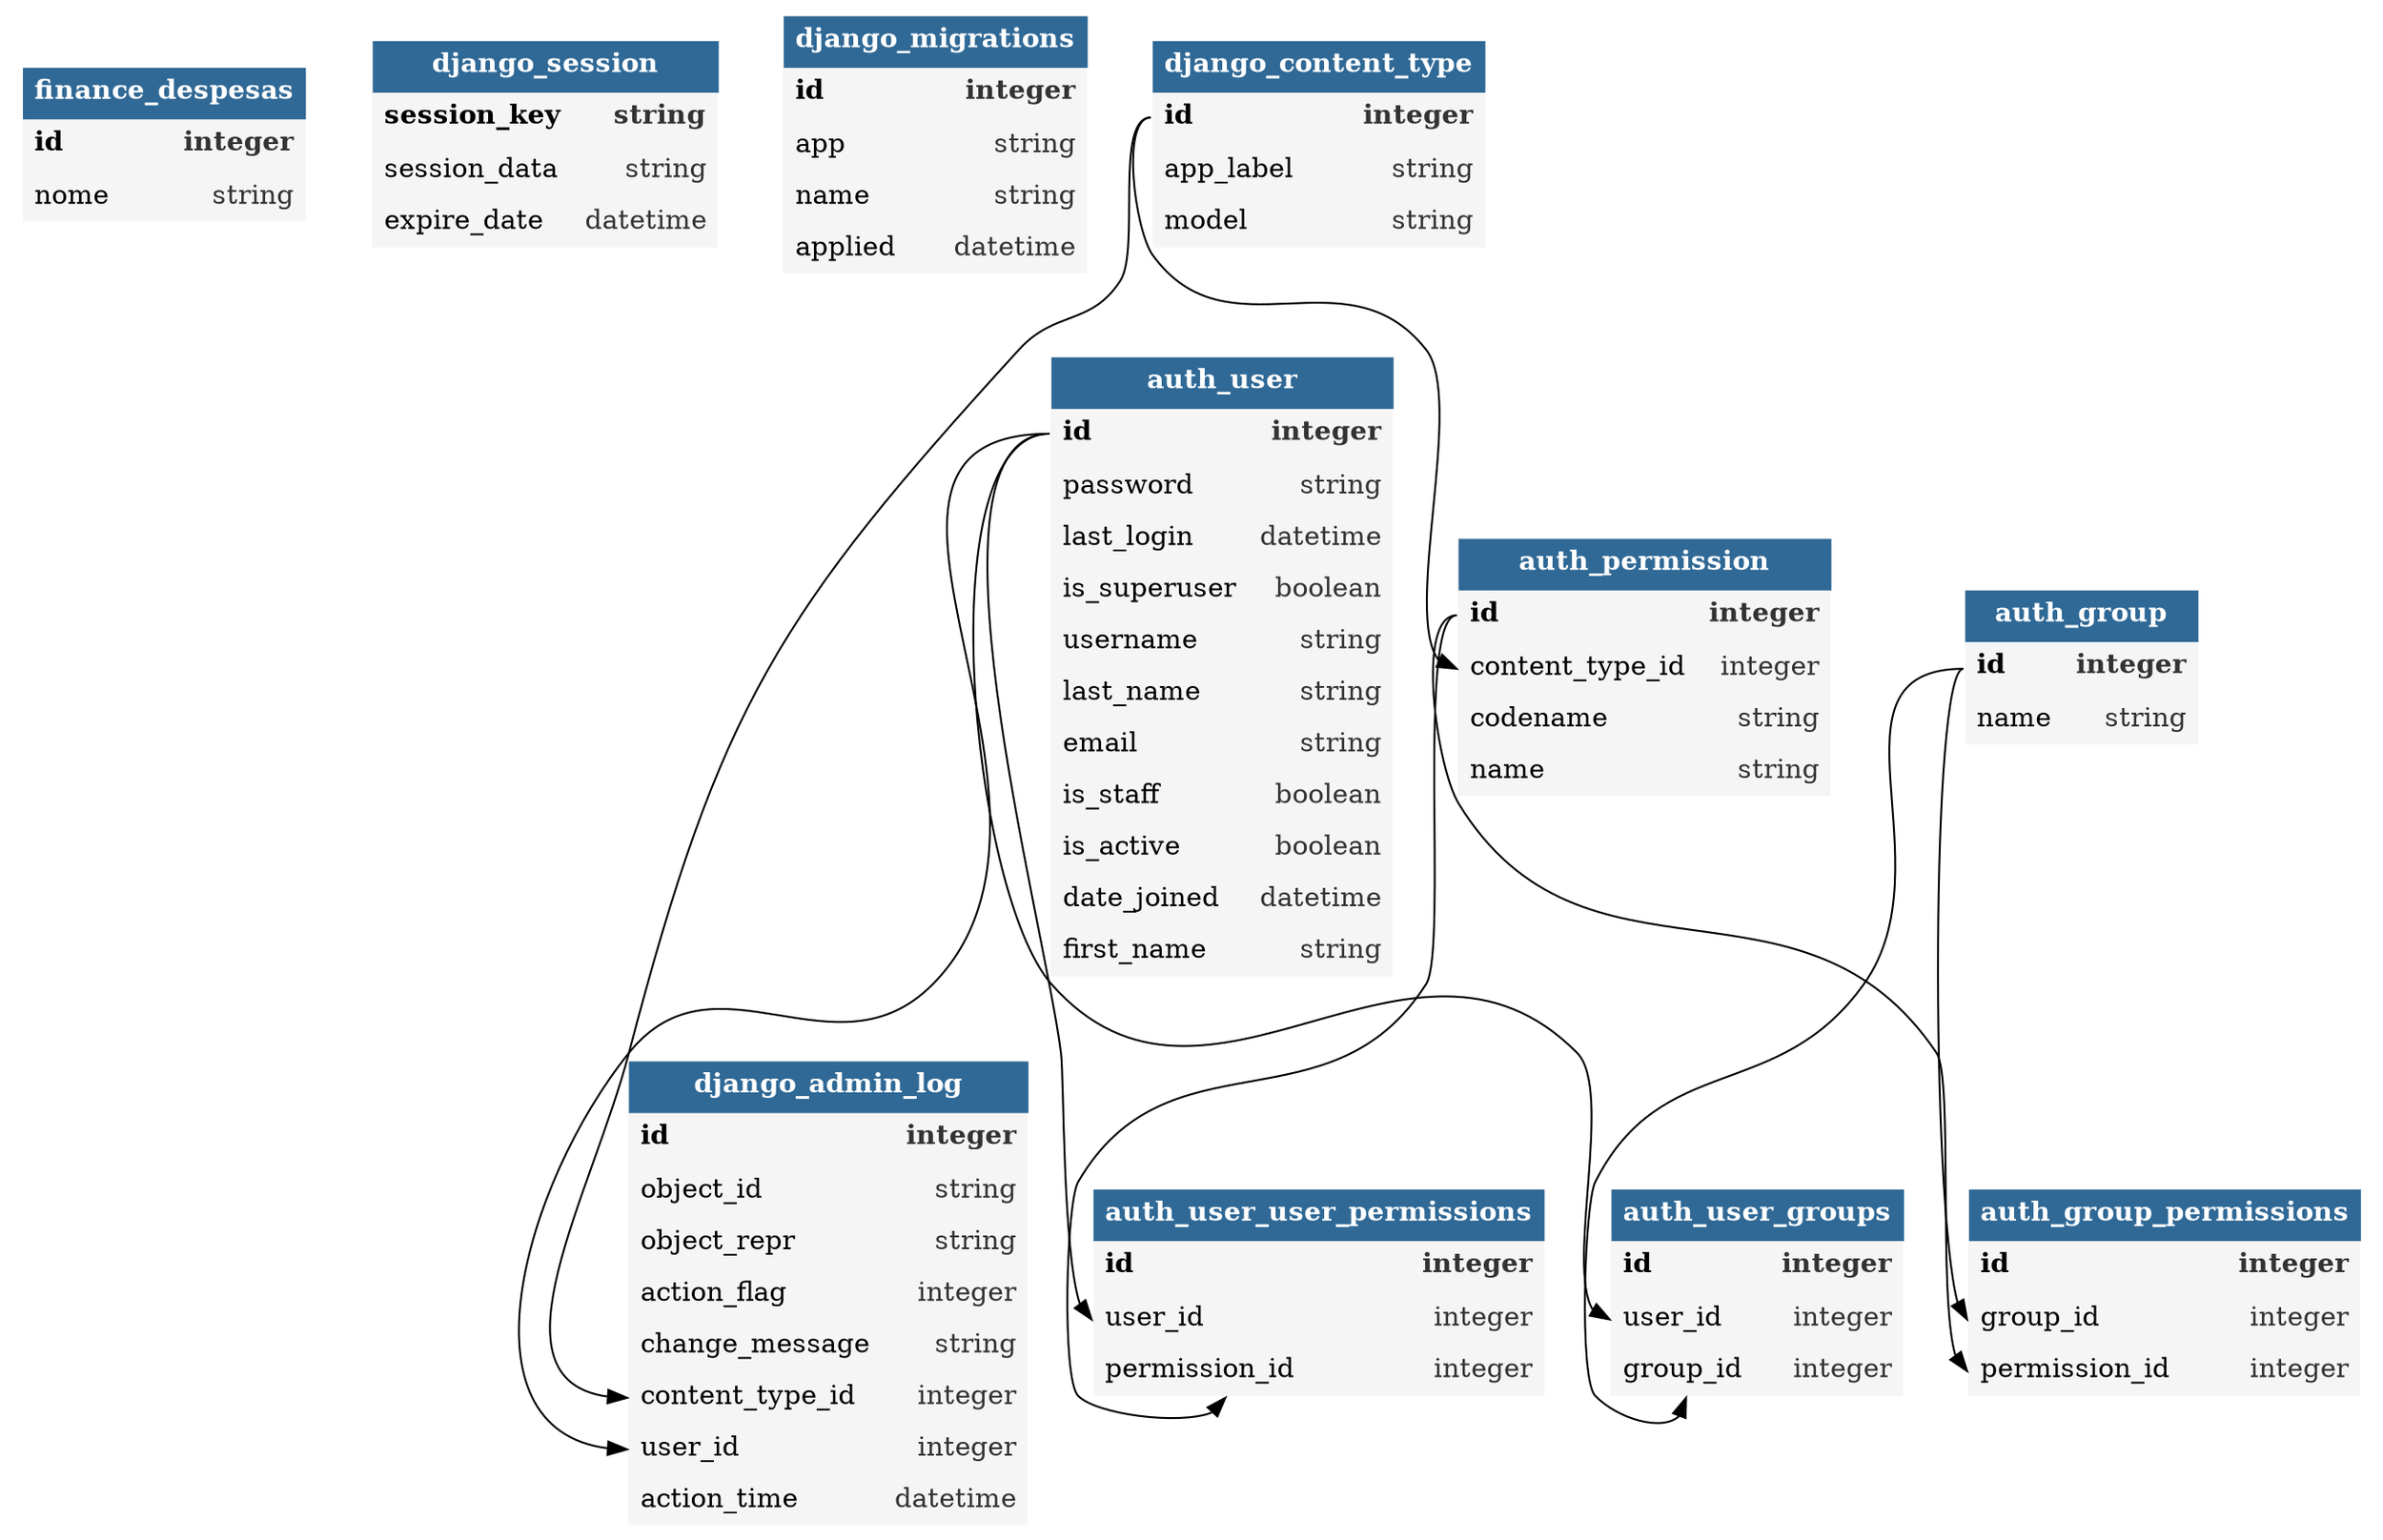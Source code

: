 digraph "teste"{
    "finance_despesas" [shape=plaintext,label=<<table bgcolor="#f5f5f5" border="0" cellborder="0" cellspacing="0" cellpadding="6"><tr><td colspan="2" bgcolor="#306996"><b><font color="#ffffff">finance_despesas</font></b></td></tr><tr><td port="idn" align="left"><b>id</b></td><td port="idt" align="right"><b><font color="#333333">integer</font></b></td></tr><tr><td port="nomen" align="left">nome</td><td port="nomet" align="right"><font color="#333333">string</font></td></tr></table>>]
	"django_session" [shape=plaintext,label=<<table bgcolor="#f5f5f5" border="0" cellborder="0" cellspacing="0" cellpadding="6"><tr><td colspan="2" bgcolor="#306996"><b><font color="#ffffff">django_session</font></b></td></tr><tr><td port="session_keyn" align="left"><b>session_key</b></td><td port="session_keyt" align="right"><b><font color="#333333">string</font></b></td></tr><tr><td port="session_datan" align="left">session_data</td><td port="session_datat" align="right"><font color="#333333">string</font></td></tr><tr><td port="expire_daten" align="left">expire_date</td><td port="expire_datet" align="right"><font color="#333333">datetime</font></td></tr></table>>]
	"django_migrations" [shape=plaintext,label=<<table bgcolor="#f5f5f5" border="0" cellborder="0" cellspacing="0" cellpadding="6"><tr><td colspan="2" bgcolor="#306996"><b><font color="#ffffff">django_migrations</font></b></td></tr><tr><td port="idn" align="left"><b>id</b></td><td port="idt" align="right"><b><font color="#333333">integer</font></b></td></tr><tr><td port="appn" align="left">app</td><td port="appt" align="right"><font color="#333333">string</font></td></tr><tr><td port="namen" align="left">name</td><td port="namet" align="right"><font color="#333333">string</font></td></tr><tr><td port="appliedn" align="left">applied</td><td port="appliedt" align="right"><font color="#333333">datetime</font></td></tr></table>>]
	"django_admin_log" [shape=plaintext,label=<<table bgcolor="#f5f5f5" border="0" cellborder="0" cellspacing="0" cellpadding="6"><tr><td colspan="2" bgcolor="#306996"><b><font color="#ffffff">django_admin_log</font></b></td></tr><tr><td port="idn" align="left"><b>id</b></td><td port="idt" align="right"><b><font color="#333333">integer</font></b></td></tr><tr><td port="object_idn" align="left">object_id</td><td port="object_idt" align="right"><font color="#333333">string</font></td></tr><tr><td port="object_reprn" align="left">object_repr</td><td port="object_reprt" align="right"><font color="#333333">string</font></td></tr><tr><td port="action_flagn" align="left">action_flag</td><td port="action_flagt" align="right"><font color="#333333">integer</font></td></tr><tr><td port="change_messagen" align="left">change_message</td><td port="change_messaget" align="right"><font color="#333333">string</font></td></tr><tr><td port="content_type_idn" align="left">content_type_id</td><td port="content_type_idt" align="right"><font color="#333333">integer</font></td></tr><tr><td port="user_idn" align="left">user_id</td><td port="user_idt" align="right"><font color="#333333">integer</font></td></tr><tr><td port="action_timen" align="left">action_time</td><td port="action_timet" align="right"><font color="#333333">datetime</font></td></tr></table>>]
	"auth_user_user_permissions" [shape=plaintext,label=<<table bgcolor="#f5f5f5" border="0" cellborder="0" cellspacing="0" cellpadding="6"><tr><td colspan="2" bgcolor="#306996"><b><font color="#ffffff">auth_user_user_permissions</font></b></td></tr><tr><td port="idn" align="left"><b>id</b></td><td port="idt" align="right"><b><font color="#333333">integer</font></b></td></tr><tr><td port="user_idn" align="left">user_id</td><td port="user_idt" align="right"><font color="#333333">integer</font></td></tr><tr><td port="permission_idn" align="left">permission_id</td><td port="permission_idt" align="right"><font color="#333333">integer</font></td></tr></table>>]
	"auth_user_groups" [shape=plaintext,label=<<table bgcolor="#f5f5f5" border="0" cellborder="0" cellspacing="0" cellpadding="6"><tr><td colspan="2" bgcolor="#306996"><b><font color="#ffffff">auth_user_groups</font></b></td></tr><tr><td port="idn" align="left"><b>id</b></td><td port="idt" align="right"><b><font color="#333333">integer</font></b></td></tr><tr><td port="user_idn" align="left">user_id</td><td port="user_idt" align="right"><font color="#333333">integer</font></td></tr><tr><td port="group_idn" align="left">group_id</td><td port="group_idt" align="right"><font color="#333333">integer</font></td></tr></table>>]
	"auth_user" [shape=plaintext,label=<<table bgcolor="#f5f5f5" border="0" cellborder="0" cellspacing="0" cellpadding="6"><tr><td colspan="2" bgcolor="#306996"><b><font color="#ffffff">auth_user</font></b></td></tr><tr><td port="idn" align="left"><b>id</b></td><td port="idt" align="right"><b><font color="#333333">integer</font></b></td></tr><tr><td port="passwordn" align="left">password</td><td port="passwordt" align="right"><font color="#333333">string</font></td></tr><tr><td port="last_loginn" align="left">last_login</td><td port="last_logint" align="right"><font color="#333333">datetime</font></td></tr><tr><td port="is_superusern" align="left">is_superuser</td><td port="is_superusert" align="right"><font color="#333333">boolean</font></td></tr><tr><td port="usernamen" align="left">username</td><td port="usernamet" align="right"><font color="#333333">string</font></td></tr><tr><td port="last_namen" align="left">last_name</td><td port="last_namet" align="right"><font color="#333333">string</font></td></tr><tr><td port="emailn" align="left">email</td><td port="emailt" align="right"><font color="#333333">string</font></td></tr><tr><td port="is_staffn" align="left">is_staff</td><td port="is_stafft" align="right"><font color="#333333">boolean</font></td></tr><tr><td port="is_activen" align="left">is_active</td><td port="is_activet" align="right"><font color="#333333">boolean</font></td></tr><tr><td port="date_joinedn" align="left">date_joined</td><td port="date_joinedt" align="right"><font color="#333333">datetime</font></td></tr><tr><td port="first_namen" align="left">first_name</td><td port="first_namet" align="right"><font color="#333333">string</font></td></tr></table>>]
	"django_content_type" [shape=plaintext,label=<<table bgcolor="#f5f5f5" border="0" cellborder="0" cellspacing="0" cellpadding="6"><tr><td colspan="2" bgcolor="#306996"><b><font color="#ffffff">django_content_type</font></b></td></tr><tr><td port="idn" align="left"><b>id</b></td><td port="idt" align="right"><b><font color="#333333">integer</font></b></td></tr><tr><td port="app_labeln" align="left">app_label</td><td port="app_labelt" align="right"><font color="#333333">string</font></td></tr><tr><td port="modeln" align="left">model</td><td port="modelt" align="right"><font color="#333333">string</font></td></tr></table>>]
	"auth_permission" [shape=plaintext,label=<<table bgcolor="#f5f5f5" border="0" cellborder="0" cellspacing="0" cellpadding="6"><tr><td colspan="2" bgcolor="#306996"><b><font color="#ffffff">auth_permission</font></b></td></tr><tr><td port="idn" align="left"><b>id</b></td><td port="idt" align="right"><b><font color="#333333">integer</font></b></td></tr><tr><td port="content_type_idn" align="left">content_type_id</td><td port="content_type_idt" align="right"><font color="#333333">integer</font></td></tr><tr><td port="codenamen" align="left">codename</td><td port="codenamet" align="right"><font color="#333333">string</font></td></tr><tr><td port="namen" align="left">name</td><td port="namet" align="right"><font color="#333333">string</font></td></tr></table>>]
	"auth_group_permissions" [shape=plaintext,label=<<table bgcolor="#f5f5f5" border="0" cellborder="0" cellspacing="0" cellpadding="6"><tr><td colspan="2" bgcolor="#306996"><b><font color="#ffffff">auth_group_permissions</font></b></td></tr><tr><td port="idn" align="left"><b>id</b></td><td port="idt" align="right"><b><font color="#333333">integer</font></b></td></tr><tr><td port="group_idn" align="left">group_id</td><td port="group_idt" align="right"><font color="#333333">integer</font></td></tr><tr><td port="permission_idn" align="left">permission_id</td><td port="permission_idt" align="right"><font color="#333333">integer</font></td></tr></table>>]
	"auth_group" [shape=plaintext,label=<<table bgcolor="#f5f5f5" border="0" cellborder="0" cellspacing="0" cellpadding="6"><tr><td colspan="2" bgcolor="#306996"><b><font color="#ffffff">auth_group</font></b></td></tr><tr><td port="idn" align="left"><b>id</b></td><td port="idt" align="right"><b><font color="#333333">integer</font></b></td></tr><tr><td port="namen" align="left">name</td><td port="namet" align="right"><font color="#333333">string</font></td></tr></table>>]
    "auth_user":idn -> "django_admin_log":user_idn;
	"django_content_type":idn -> "django_admin_log":content_type_idn;
	"auth_permission":idn -> "auth_user_user_permissions":permission_idn;
	"auth_user":idn -> "auth_user_user_permissions":user_idn;
	"auth_group":idn -> "auth_user_groups":group_idn;
	"auth_user":idn -> "auth_user_groups":user_idn;
	"django_content_type":idn -> "auth_permission":content_type_idn;
	"auth_group":idn -> "auth_group_permissions":group_idn;
	"auth_permission":idn -> "auth_group_permissions":permission_idn;
}